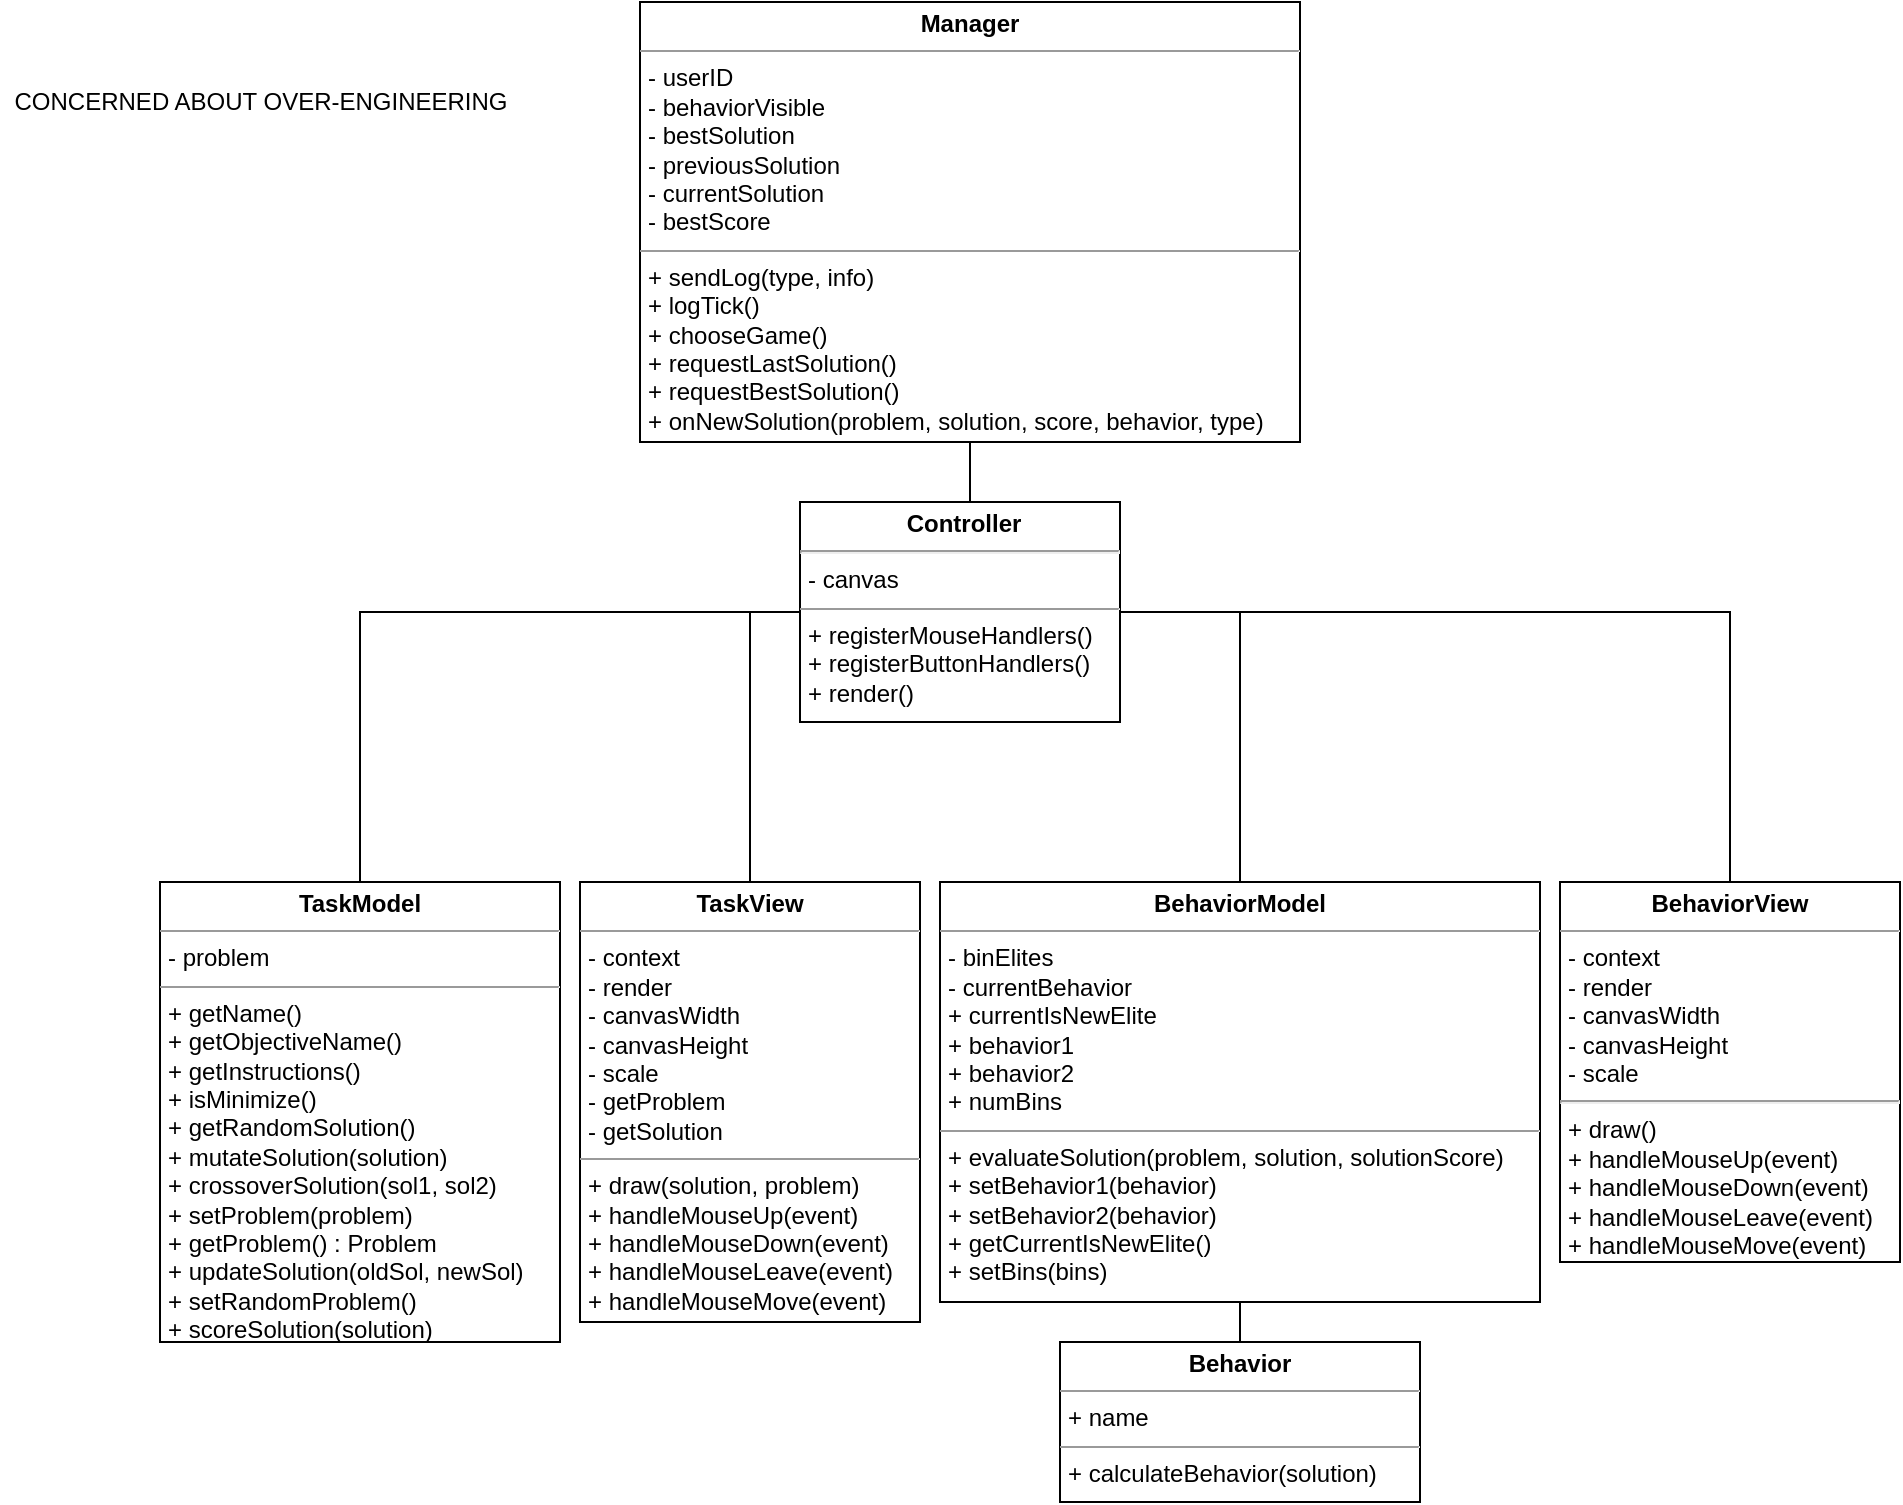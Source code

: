 <mxfile version="16.5.1" type="device"><diagram id="kjFpi82wVJXLxSa9XNVy" name="Page-1"><mxGraphModel dx="1993" dy="776" grid="1" gridSize="10" guides="0" tooltips="1" connect="1" arrows="1" fold="1" page="1" pageScale="1" pageWidth="850" pageHeight="1100" math="0" shadow="0"><root><mxCell id="0"/><mxCell id="1" parent="0"/><mxCell id="B3whnUPfr0MYetjvBDzF-19" value="&lt;p style=&quot;margin: 0px ; margin-top: 4px ; text-align: center&quot;&gt;&lt;b&gt;Manager&lt;/b&gt;&lt;/p&gt;&lt;hr size=&quot;1&quot;&gt;&lt;p style=&quot;margin: 0px ; margin-left: 4px&quot;&gt;- userID&lt;/p&gt;&lt;p style=&quot;margin: 0px ; margin-left: 4px&quot;&gt;- behaviorVisible&lt;/p&gt;&lt;p style=&quot;margin: 0px ; margin-left: 4px&quot;&gt;- bestSolution&lt;/p&gt;&lt;p style=&quot;margin: 0px ; margin-left: 4px&quot;&gt;- previousSolution&lt;/p&gt;&lt;p style=&quot;margin: 0px ; margin-left: 4px&quot;&gt;- currentSolution&lt;br&gt;&lt;/p&gt;&lt;p style=&quot;margin: 0px ; margin-left: 4px&quot;&gt;- bestScore&lt;/p&gt;&lt;hr size=&quot;1&quot;&gt;&lt;p style=&quot;margin: 0px ; margin-left: 4px&quot;&gt;+ sendLog(type, info)&lt;/p&gt;&lt;p style=&quot;margin: 0px ; margin-left: 4px&quot;&gt;+ logTick()&lt;/p&gt;&lt;p style=&quot;margin: 0px ; margin-left: 4px&quot;&gt;+ chooseGame()&lt;/p&gt;&lt;p style=&quot;margin: 0px 0px 0px 4px&quot;&gt;+ requestLastSolution()&lt;/p&gt;&lt;p style=&quot;margin: 0px 0px 0px 4px&quot;&gt;+ requestBestSolution()&lt;/p&gt;&lt;p style=&quot;margin: 0px 0px 0px 4px&quot;&gt;+ onNewSolution(problem, solution, score, behavior, type)&lt;/p&gt;" style="verticalAlign=top;align=left;overflow=fill;fontSize=12;fontFamily=Helvetica;html=1;" vertex="1" parent="1"><mxGeometry x="240" y="20" width="330" height="220" as="geometry"/></mxCell><mxCell id="B3whnUPfr0MYetjvBDzF-23" style="edgeStyle=orthogonalEdgeStyle;rounded=0;orthogonalLoop=1;jettySize=auto;html=1;exitX=0;exitY=0.5;exitDx=0;exitDy=0;entryX=0.5;entryY=0;entryDx=0;entryDy=0;endArrow=none;endFill=0;" edge="1" parent="1" source="B3whnUPfr0MYetjvBDzF-20" target="B3whnUPfr0MYetjvBDzF-22"><mxGeometry relative="1" as="geometry"/></mxCell><mxCell id="B3whnUPfr0MYetjvBDzF-24" style="edgeStyle=orthogonalEdgeStyle;rounded=0;orthogonalLoop=1;jettySize=auto;html=1;exitX=0;exitY=0.5;exitDx=0;exitDy=0;entryX=0.5;entryY=0;entryDx=0;entryDy=0;endArrow=none;endFill=0;" edge="1" parent="1" source="B3whnUPfr0MYetjvBDzF-20" target="B3whnUPfr0MYetjvBDzF-21"><mxGeometry relative="1" as="geometry"/></mxCell><mxCell id="B3whnUPfr0MYetjvBDzF-25" style="edgeStyle=orthogonalEdgeStyle;rounded=0;orthogonalLoop=1;jettySize=auto;html=1;exitX=0.5;exitY=0;exitDx=0;exitDy=0;entryX=0.5;entryY=1;entryDx=0;entryDy=0;endArrow=none;endFill=0;" edge="1" parent="1" source="B3whnUPfr0MYetjvBDzF-20" target="B3whnUPfr0MYetjvBDzF-19"><mxGeometry relative="1" as="geometry"/></mxCell><mxCell id="B3whnUPfr0MYetjvBDzF-20" value="&lt;p style=&quot;margin: 0px ; margin-top: 4px ; text-align: center&quot;&gt;&lt;/p&gt;&lt;p style=&quot;text-align: center ; margin: 0px 0px 0px 4px&quot;&gt;&lt;b&gt;Controller&lt;/b&gt;&lt;/p&gt;&lt;hr style=&quot;text-align: center&quot;&gt;&lt;p style=&quot;margin: 0px ; margin-left: 4px&quot;&gt;- canvas&lt;/p&gt;&lt;hr size=&quot;1&quot;&gt;&lt;p style=&quot;margin: 0px ; margin-left: 4px&quot;&gt;+ registerMouseHandlers()&lt;/p&gt;&lt;p style=&quot;margin: 0px ; margin-left: 4px&quot;&gt;+ registerButtonHandlers()&lt;/p&gt;&lt;p style=&quot;margin: 0px ; margin-left: 4px&quot;&gt;+ render()&lt;/p&gt;" style="verticalAlign=top;align=left;overflow=fill;fontSize=12;fontFamily=Helvetica;html=1;" vertex="1" parent="1"><mxGeometry x="320" y="270" width="160" height="110" as="geometry"/></mxCell><mxCell id="B3whnUPfr0MYetjvBDzF-21" value="&lt;p style=&quot;margin: 0px ; margin-top: 4px ; text-align: center&quot;&gt;&lt;b&gt;TaskView&lt;/b&gt;&lt;/p&gt;&lt;hr size=&quot;1&quot;&gt;&lt;p style=&quot;margin: 0px ; margin-left: 4px&quot;&gt;- context&lt;/p&gt;&lt;p style=&quot;margin: 0px ; margin-left: 4px&quot;&gt;- render&lt;/p&gt;&lt;p style=&quot;margin: 0px ; margin-left: 4px&quot;&gt;- canvasWidth&lt;/p&gt;&lt;p style=&quot;margin: 0px ; margin-left: 4px&quot;&gt;- canvasHeight&lt;/p&gt;&lt;p style=&quot;margin: 0px ; margin-left: 4px&quot;&gt;- scale&lt;/p&gt;&lt;p style=&quot;margin: 0px ; margin-left: 4px&quot;&gt;- getProblem&lt;/p&gt;&lt;p style=&quot;margin: 0px ; margin-left: 4px&quot;&gt;- getSolution&lt;/p&gt;&lt;hr size=&quot;1&quot;&gt;&lt;p style=&quot;margin: 0px ; margin-left: 4px&quot;&gt;+ draw(solution, problem)&lt;/p&gt;&lt;p style=&quot;margin: 0px ; margin-left: 4px&quot;&gt;+ handleMouseUp(event)&lt;/p&gt;&lt;p style=&quot;margin: 0px ; margin-left: 4px&quot;&gt;+ handleMouseDown(event)&lt;/p&gt;&lt;p style=&quot;margin: 0px ; margin-left: 4px&quot;&gt;+ handleMouseLeave(event)&lt;/p&gt;&lt;p style=&quot;margin: 0px ; margin-left: 4px&quot;&gt;+ handleMouseMove(event)&lt;/p&gt;" style="verticalAlign=top;align=left;overflow=fill;fontSize=12;fontFamily=Helvetica;html=1;" vertex="1" parent="1"><mxGeometry x="210" y="460" width="170" height="220" as="geometry"/></mxCell><mxCell id="B3whnUPfr0MYetjvBDzF-22" value="&lt;p style=&quot;margin: 0px ; margin-top: 4px ; text-align: center&quot;&gt;&lt;b&gt;TaskModel&lt;/b&gt;&lt;/p&gt;&lt;hr size=&quot;1&quot;&gt;&lt;p style=&quot;margin: 0px ; margin-left: 4px&quot;&gt;&lt;span&gt;- problem&lt;/span&gt;&lt;/p&gt;&lt;hr size=&quot;1&quot;&gt;&lt;p style=&quot;margin: 0px ; margin-left: 4px&quot;&gt;+ getName()&lt;br style=&quot;padding: 0px ; margin: 0px&quot;&gt;+ getObjectiveName()&lt;br style=&quot;padding: 0px ; margin: 0px&quot;&gt;+ getInstructions()&lt;br style=&quot;padding: 0px ; margin: 0px&quot;&gt;+ isMinimize()&lt;br style=&quot;padding: 0px ; margin: 0px&quot;&gt;+ getRandomSolution()&lt;/p&gt;&lt;p style=&quot;margin: 0px ; margin-left: 4px&quot;&gt;+ mutateSolution(solution)&lt;br style=&quot;padding: 0px ; margin: 0px&quot;&gt;+ crossoverSolution(sol1, sol2)&lt;br style=&quot;padding: 0px ; margin: 0px&quot;&gt;+ setProblem(problem)&lt;/p&gt;&lt;p style=&quot;margin: 0px ; margin-left: 4px&quot;&gt;+ getProblem() : Problem&lt;/p&gt;&lt;p style=&quot;margin: 0px ; margin-left: 4px&quot;&gt;+ updateSolution(oldSol, newSol)&lt;br style=&quot;padding: 0px ; margin: 0px&quot;&gt;+ setRandomProblem()&lt;br&gt;&lt;/p&gt;&lt;p style=&quot;margin: 0px ; margin-left: 4px&quot;&gt;+ scoreSolution(solution)&lt;/p&gt;" style="verticalAlign=top;align=left;overflow=fill;fontSize=12;fontFamily=Helvetica;html=1;" vertex="1" parent="1"><mxGeometry y="460" width="200" height="230" as="geometry"/></mxCell><mxCell id="B3whnUPfr0MYetjvBDzF-41" style="edgeStyle=orthogonalEdgeStyle;rounded=0;orthogonalLoop=1;jettySize=auto;html=1;exitX=0.5;exitY=0;exitDx=0;exitDy=0;entryX=1;entryY=0.5;entryDx=0;entryDy=0;endArrow=none;endFill=0;" edge="1" parent="1" source="B3whnUPfr0MYetjvBDzF-33" target="B3whnUPfr0MYetjvBDzF-20"><mxGeometry relative="1" as="geometry"/></mxCell><mxCell id="B3whnUPfr0MYetjvBDzF-33" value="&lt;p style=&quot;margin: 0px ; margin-top: 4px ; text-align: center&quot;&gt;&lt;b&gt;BehaviorView&lt;/b&gt;&lt;/p&gt;&lt;hr size=&quot;1&quot;&gt;&lt;p style=&quot;margin: 0px ; margin-left: 4px&quot;&gt;&lt;/p&gt;&lt;p style=&quot;margin: 0px ; margin-left: 4px&quot;&gt;- context&lt;/p&gt;&lt;p style=&quot;margin: 0px ; margin-left: 4px&quot;&gt;- render&lt;/p&gt;&lt;p style=&quot;margin: 0px ; margin-left: 4px&quot;&gt;- canvasWidth&lt;/p&gt;&lt;p style=&quot;margin: 0px ; margin-left: 4px&quot;&gt;- canvasHeight&lt;/p&gt;&lt;p style=&quot;margin: 0px ; margin-left: 4px&quot;&gt;- scale&lt;/p&gt;&lt;hr&gt;&lt;p style=&quot;margin: 0px ; margin-left: 4px&quot;&gt;+ draw()&lt;/p&gt;&lt;p style=&quot;margin: 0px ; margin-left: 4px&quot;&gt;+ handleMouseUp(event)&lt;/p&gt;&lt;p style=&quot;margin: 0px ; margin-left: 4px&quot;&gt;+ handleMouseDown(event)&lt;/p&gt;&lt;p style=&quot;margin: 0px ; margin-left: 4px&quot;&gt;+ handleMouseLeave(event)&lt;/p&gt;&lt;p style=&quot;margin: 0px ; margin-left: 4px&quot;&gt;+ handleMouseMove(event)&lt;/p&gt;" style="verticalAlign=top;align=left;overflow=fill;fontSize=12;fontFamily=Helvetica;html=1;" vertex="1" parent="1"><mxGeometry x="700" y="460" width="170" height="190" as="geometry"/></mxCell><mxCell id="B3whnUPfr0MYetjvBDzF-40" style="edgeStyle=orthogonalEdgeStyle;rounded=0;orthogonalLoop=1;jettySize=auto;html=1;exitX=0.5;exitY=0;exitDx=0;exitDy=0;entryX=1;entryY=0.5;entryDx=0;entryDy=0;endArrow=none;endFill=0;" edge="1" parent="1" source="B3whnUPfr0MYetjvBDzF-35" target="B3whnUPfr0MYetjvBDzF-20"><mxGeometry relative="1" as="geometry"/></mxCell><mxCell id="B3whnUPfr0MYetjvBDzF-35" value="&lt;p style=&quot;margin: 0px ; margin-top: 4px ; text-align: center&quot;&gt;&lt;b&gt;BehaviorModel&lt;/b&gt;&lt;/p&gt;&lt;hr size=&quot;1&quot;&gt;&lt;p style=&quot;margin: 0px ; margin-left: 4px&quot;&gt;- binElites&lt;/p&gt;&lt;p style=&quot;margin: 0px ; margin-left: 4px&quot;&gt;- currentBehavior&lt;/p&gt;&lt;p style=&quot;margin: 0px ; margin-left: 4px&quot;&gt;+ currentIsNewElite&lt;br&gt;&lt;/p&gt;&lt;p style=&quot;margin: 0px ; margin-left: 4px&quot;&gt;+ behavior1&lt;/p&gt;&lt;p style=&quot;margin: 0px ; margin-left: 4px&quot;&gt;+ behavior2&lt;/p&gt;&lt;p style=&quot;margin: 0px ; margin-left: 4px&quot;&gt;+ numBins&lt;/p&gt;&lt;hr size=&quot;1&quot;&gt;&lt;p style=&quot;margin: 0px ; margin-left: 4px&quot;&gt;&lt;span&gt;+ evaluateSolution(problem, solution, solutionScore)&lt;/span&gt;&lt;br&gt;&lt;/p&gt;&lt;p style=&quot;margin: 0px ; margin-left: 4px&quot;&gt;&lt;span&gt;+ setBehavior1(behavior)&lt;/span&gt;&lt;/p&gt;&lt;p style=&quot;margin: 0px ; margin-left: 4px&quot;&gt;+ setBehavior2(behavior)&lt;span&gt;&lt;br&gt;&lt;/span&gt;&lt;/p&gt;&lt;p style=&quot;margin: 0px ; margin-left: 4px&quot;&gt;+ getCurrentIsNewElite()&lt;/p&gt;&lt;p style=&quot;margin: 0px ; margin-left: 4px&quot;&gt;+ setBins(bins)&lt;/p&gt;" style="verticalAlign=top;align=left;overflow=fill;fontSize=12;fontFamily=Helvetica;html=1;" vertex="1" parent="1"><mxGeometry x="390" y="460" width="300" height="210" as="geometry"/></mxCell><mxCell id="B3whnUPfr0MYetjvBDzF-38" style="edgeStyle=orthogonalEdgeStyle;rounded=0;orthogonalLoop=1;jettySize=auto;html=1;exitX=0.5;exitY=0;exitDx=0;exitDy=0;entryX=0.5;entryY=1;entryDx=0;entryDy=0;endArrow=none;endFill=0;" edge="1" parent="1" source="B3whnUPfr0MYetjvBDzF-36" target="B3whnUPfr0MYetjvBDzF-35"><mxGeometry relative="1" as="geometry"/></mxCell><mxCell id="B3whnUPfr0MYetjvBDzF-36" value="&lt;p style=&quot;margin: 0px ; margin-top: 4px ; text-align: center&quot;&gt;&lt;b&gt;Behavior&lt;/b&gt;&lt;/p&gt;&lt;hr size=&quot;1&quot;&gt;&lt;p style=&quot;margin: 0px ; margin-left: 4px&quot;&gt;+ name&lt;/p&gt;&lt;hr size=&quot;1&quot;&gt;&lt;p style=&quot;margin: 0px ; margin-left: 4px&quot;&gt;+ calculateBehavior(solution&lt;span&gt;)&lt;/span&gt;&lt;/p&gt;" style="verticalAlign=top;align=left;overflow=fill;fontSize=12;fontFamily=Helvetica;html=1;" vertex="1" parent="1"><mxGeometry x="450" y="690" width="180" height="80" as="geometry"/></mxCell><mxCell id="B3whnUPfr0MYetjvBDzF-39" value="CONCERNED ABOUT OVER-ENGINEERING" style="text;html=1;align=center;verticalAlign=middle;resizable=0;points=[];autosize=1;strokeColor=none;fillColor=none;" vertex="1" parent="1"><mxGeometry x="-80" y="60" width="260" height="20" as="geometry"/></mxCell></root></mxGraphModel></diagram></mxfile>